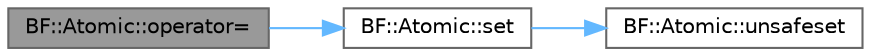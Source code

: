 digraph "BF::Atomic::operator="
{
 // LATEX_PDF_SIZE
  bgcolor="transparent";
  edge [fontname=Helvetica,fontsize=10,labelfontname=Helvetica,labelfontsize=10];
  node [fontname=Helvetica,fontsize=10,shape=box,height=0.2,width=0.4];
  rankdir="LR";
  Node1 [id="Node000001",label="BF::Atomic::operator=",height=0.2,width=0.4,color="gray40", fillcolor="grey60", style="filled", fontcolor="black",tooltip=" "];
  Node1 -> Node2 [id="edge1_Node000001_Node000002",color="steelblue1",style="solid",tooltip=" "];
  Node2 [id="Node000002",label="BF::Atomic::set",height=0.2,width=0.4,color="grey40", fillcolor="white", style="filled",URL="$d4/d4f/classBF_1_1Atomic.html#a1bc26822eb969d1e60460974a1ff4eb9",tooltip=" "];
  Node2 -> Node3 [id="edge2_Node000002_Node000003",color="steelblue1",style="solid",tooltip=" "];
  Node3 [id="Node000003",label="BF::Atomic::unsafeset",height=0.2,width=0.4,color="grey40", fillcolor="white", style="filled",URL="$d4/d4f/classBF_1_1Atomic.html#a2607ebf257459737cb6721a1c7b96044",tooltip=" "];
}
